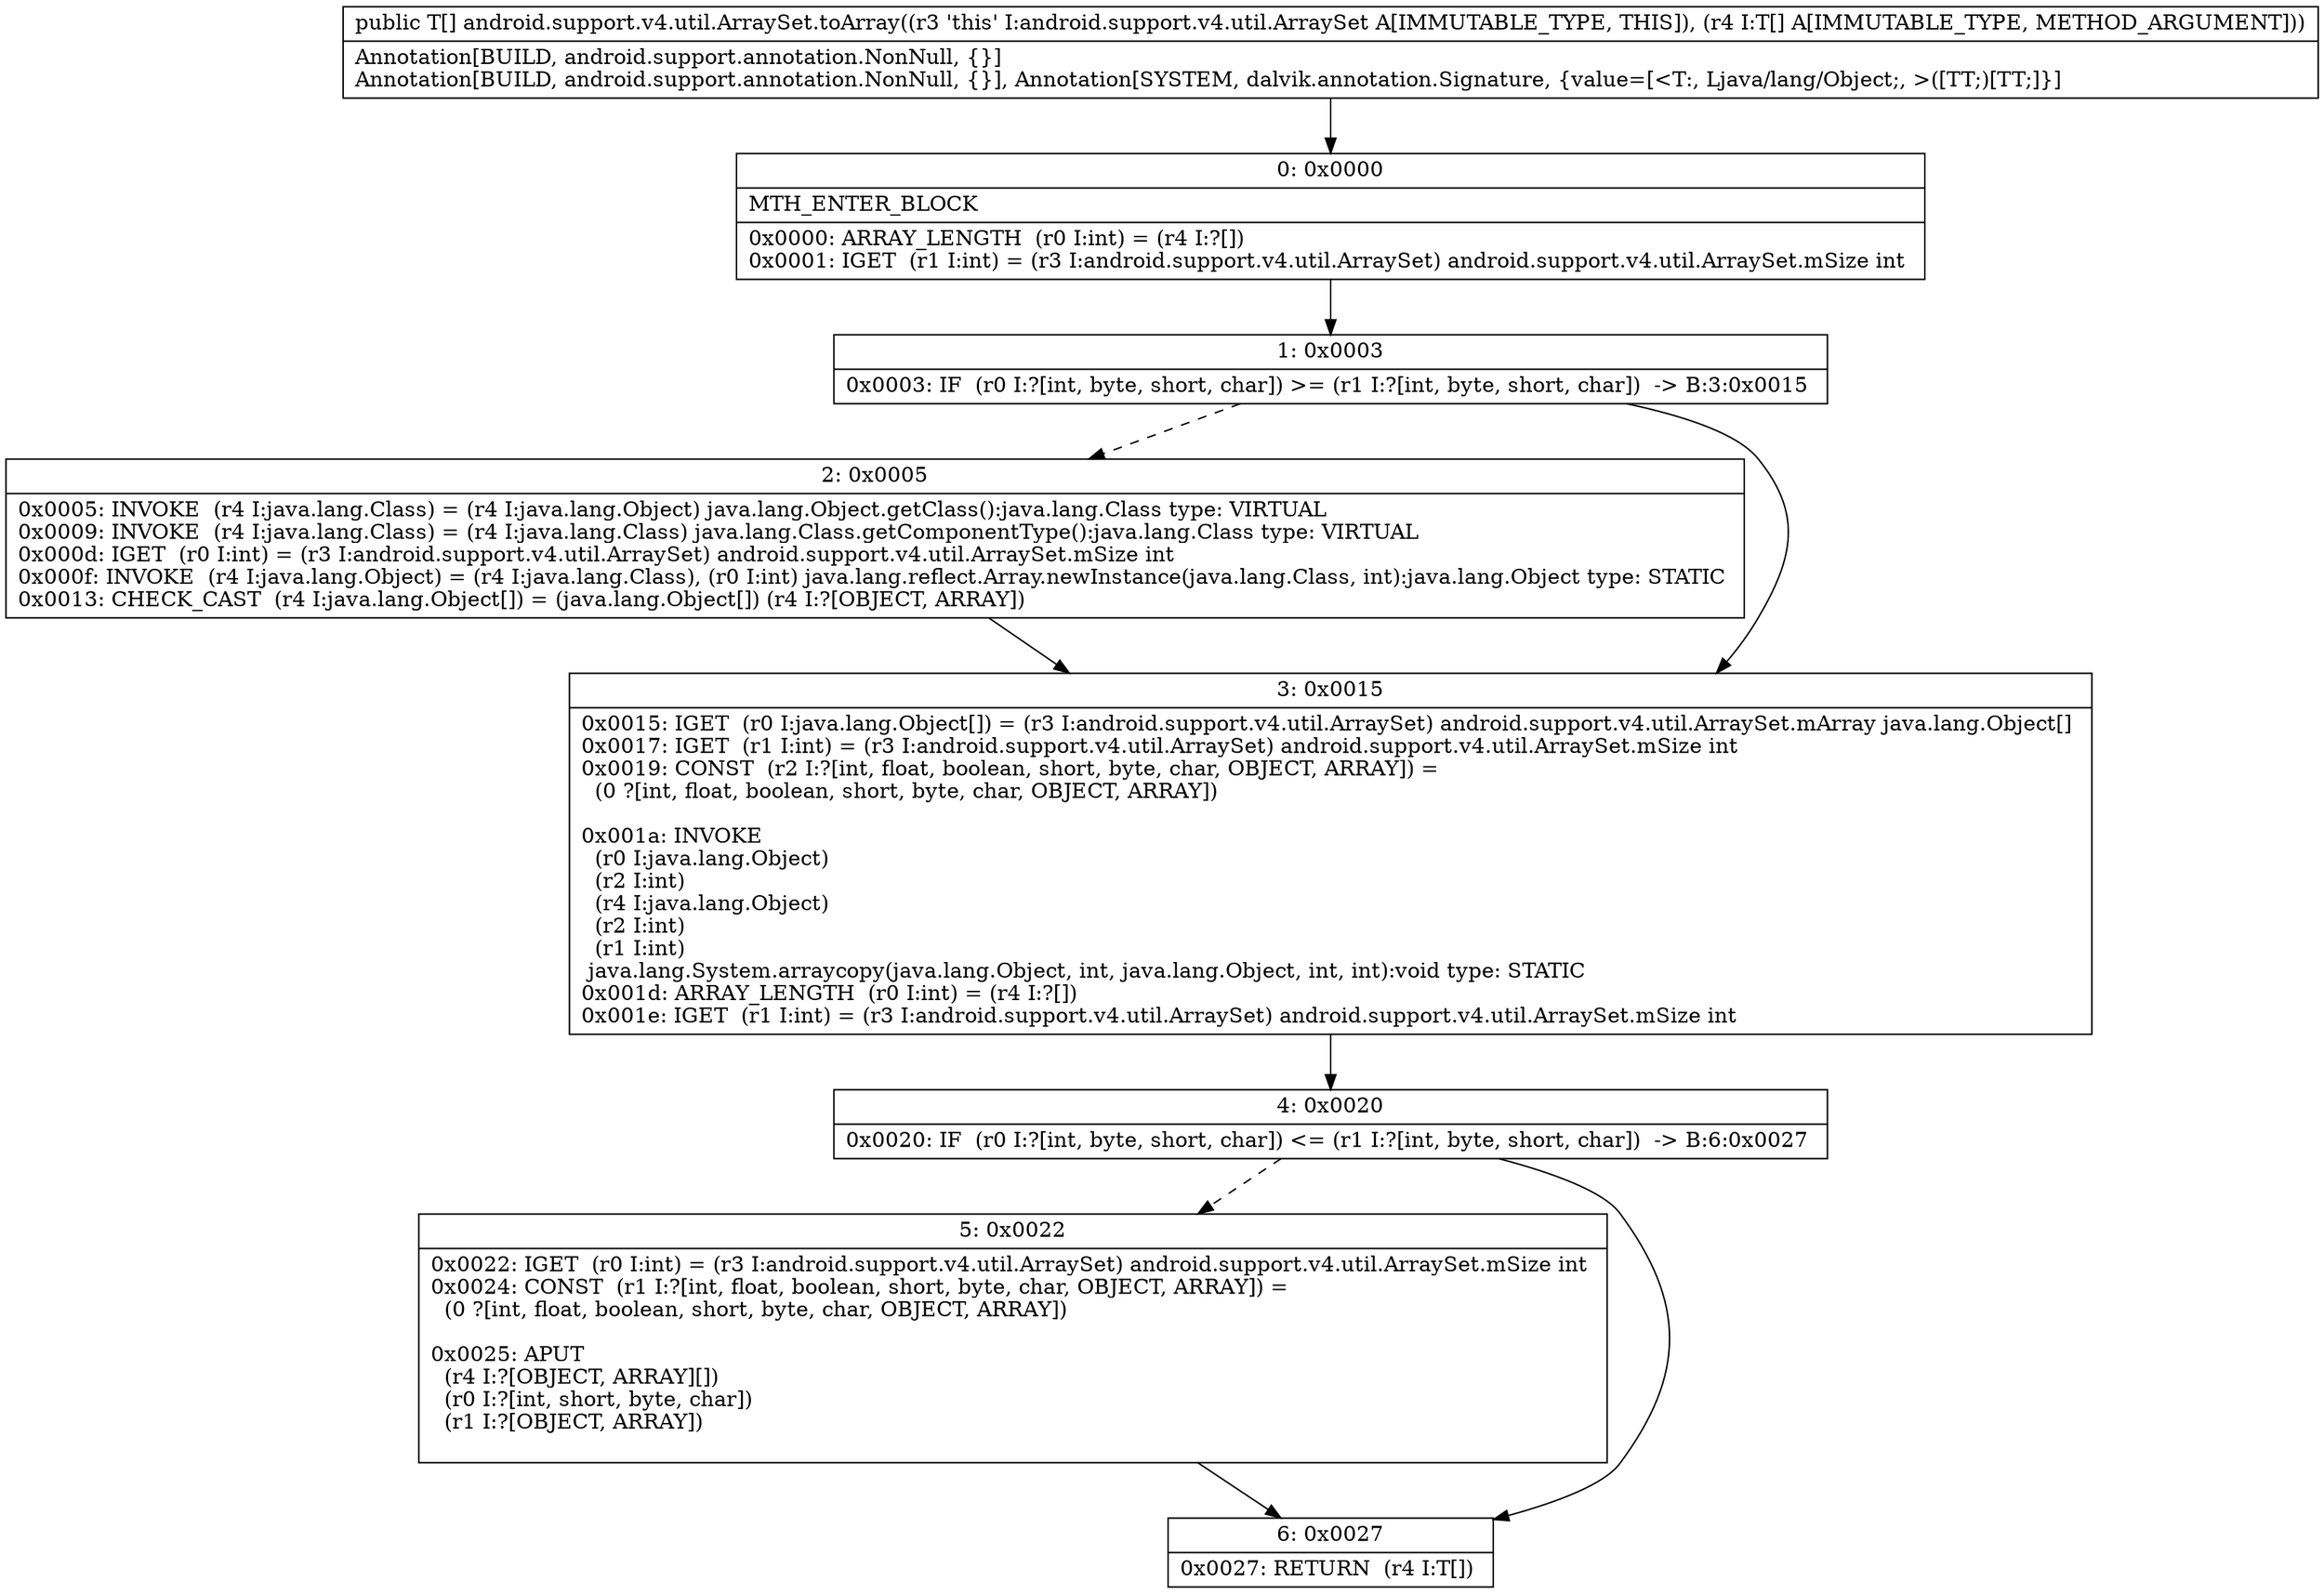 digraph "CFG forandroid.support.v4.util.ArraySet.toArray([Ljava\/lang\/Object;)[Ljava\/lang\/Object;" {
Node_0 [shape=record,label="{0\:\ 0x0000|MTH_ENTER_BLOCK\l|0x0000: ARRAY_LENGTH  (r0 I:int) = (r4 I:?[]) \l0x0001: IGET  (r1 I:int) = (r3 I:android.support.v4.util.ArraySet) android.support.v4.util.ArraySet.mSize int \l}"];
Node_1 [shape=record,label="{1\:\ 0x0003|0x0003: IF  (r0 I:?[int, byte, short, char]) \>= (r1 I:?[int, byte, short, char])  \-\> B:3:0x0015 \l}"];
Node_2 [shape=record,label="{2\:\ 0x0005|0x0005: INVOKE  (r4 I:java.lang.Class) = (r4 I:java.lang.Object) java.lang.Object.getClass():java.lang.Class type: VIRTUAL \l0x0009: INVOKE  (r4 I:java.lang.Class) = (r4 I:java.lang.Class) java.lang.Class.getComponentType():java.lang.Class type: VIRTUAL \l0x000d: IGET  (r0 I:int) = (r3 I:android.support.v4.util.ArraySet) android.support.v4.util.ArraySet.mSize int \l0x000f: INVOKE  (r4 I:java.lang.Object) = (r4 I:java.lang.Class), (r0 I:int) java.lang.reflect.Array.newInstance(java.lang.Class, int):java.lang.Object type: STATIC \l0x0013: CHECK_CAST  (r4 I:java.lang.Object[]) = (java.lang.Object[]) (r4 I:?[OBJECT, ARRAY]) \l}"];
Node_3 [shape=record,label="{3\:\ 0x0015|0x0015: IGET  (r0 I:java.lang.Object[]) = (r3 I:android.support.v4.util.ArraySet) android.support.v4.util.ArraySet.mArray java.lang.Object[] \l0x0017: IGET  (r1 I:int) = (r3 I:android.support.v4.util.ArraySet) android.support.v4.util.ArraySet.mSize int \l0x0019: CONST  (r2 I:?[int, float, boolean, short, byte, char, OBJECT, ARRAY]) = \l  (0 ?[int, float, boolean, short, byte, char, OBJECT, ARRAY])\l \l0x001a: INVOKE  \l  (r0 I:java.lang.Object)\l  (r2 I:int)\l  (r4 I:java.lang.Object)\l  (r2 I:int)\l  (r1 I:int)\l java.lang.System.arraycopy(java.lang.Object, int, java.lang.Object, int, int):void type: STATIC \l0x001d: ARRAY_LENGTH  (r0 I:int) = (r4 I:?[]) \l0x001e: IGET  (r1 I:int) = (r3 I:android.support.v4.util.ArraySet) android.support.v4.util.ArraySet.mSize int \l}"];
Node_4 [shape=record,label="{4\:\ 0x0020|0x0020: IF  (r0 I:?[int, byte, short, char]) \<= (r1 I:?[int, byte, short, char])  \-\> B:6:0x0027 \l}"];
Node_5 [shape=record,label="{5\:\ 0x0022|0x0022: IGET  (r0 I:int) = (r3 I:android.support.v4.util.ArraySet) android.support.v4.util.ArraySet.mSize int \l0x0024: CONST  (r1 I:?[int, float, boolean, short, byte, char, OBJECT, ARRAY]) = \l  (0 ?[int, float, boolean, short, byte, char, OBJECT, ARRAY])\l \l0x0025: APUT  \l  (r4 I:?[OBJECT, ARRAY][])\l  (r0 I:?[int, short, byte, char])\l  (r1 I:?[OBJECT, ARRAY])\l \l}"];
Node_6 [shape=record,label="{6\:\ 0x0027|0x0027: RETURN  (r4 I:T[]) \l}"];
MethodNode[shape=record,label="{public T[] android.support.v4.util.ArraySet.toArray((r3 'this' I:android.support.v4.util.ArraySet A[IMMUTABLE_TYPE, THIS]), (r4 I:T[] A[IMMUTABLE_TYPE, METHOD_ARGUMENT]))  | Annotation[BUILD, android.support.annotation.NonNull, \{\}]\lAnnotation[BUILD, android.support.annotation.NonNull, \{\}], Annotation[SYSTEM, dalvik.annotation.Signature, \{value=[\<T:, Ljava\/lang\/Object;, \>([TT;)[TT;]\}]\l}"];
MethodNode -> Node_0;
Node_0 -> Node_1;
Node_1 -> Node_2[style=dashed];
Node_1 -> Node_3;
Node_2 -> Node_3;
Node_3 -> Node_4;
Node_4 -> Node_5[style=dashed];
Node_4 -> Node_6;
Node_5 -> Node_6;
}

